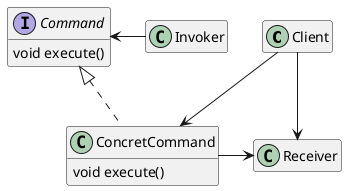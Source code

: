 @startuml
class Client

class Invoker

class Receiver

interface Command {
  void execute()
}

class ConcretCommand {
  void execute()
}

Client -> ConcretCommand
Client -down-> Receiver

Invoker -> Command

ConcretCommand .up.|> Command
ConcretCommand -> Receiver

hide empty members
@enduml

